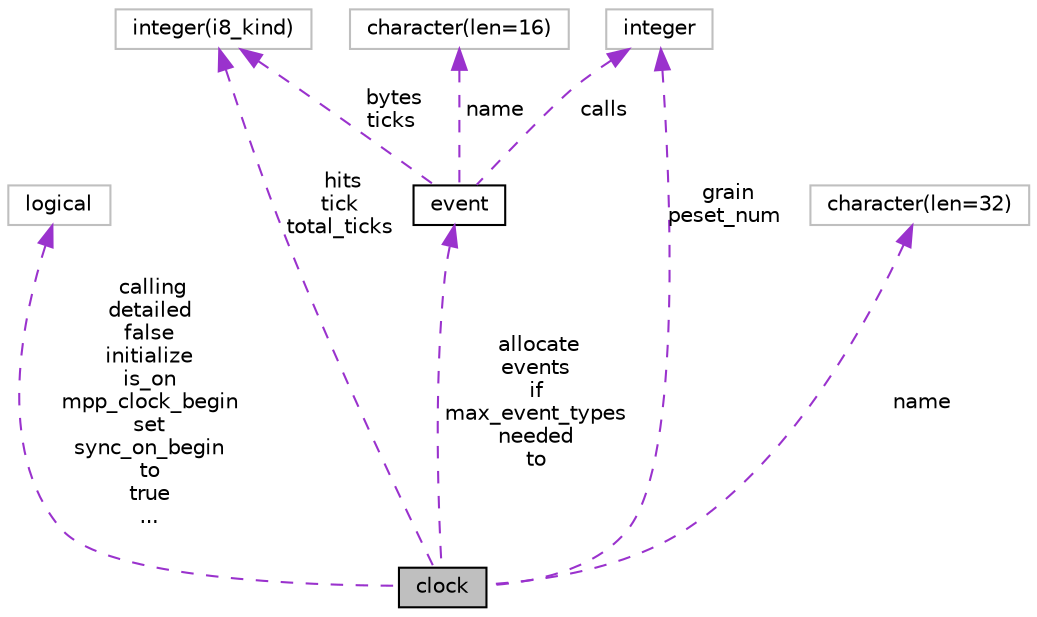 digraph "clock"
{
 // INTERACTIVE_SVG=YES
 // LATEX_PDF_SIZE
  edge [fontname="Helvetica",fontsize="10",labelfontname="Helvetica",labelfontsize="10"];
  node [fontname="Helvetica",fontsize="10",shape=record];
  Node1 [label="clock",height=0.2,width=0.4,color="black", fillcolor="grey75", style="filled", fontcolor="black",tooltip="a clock contains an array of event profiles for a region"];
  Node2 -> Node1 [dir="back",color="darkorchid3",fontsize="10",style="dashed",label=" calling\ndetailed\nfalse\ninitialize\nis_on\nmpp_clock_begin\nset\nsync_on_begin\nto\ntrue\n..." ,fontname="Helvetica"];
  Node2 [label="logical",height=0.2,width=0.4,color="grey75", fillcolor="white", style="filled",tooltip=" "];
  Node3 -> Node1 [dir="back",color="darkorchid3",fontsize="10",style="dashed",label=" hits\ntick\ntotal_ticks" ,fontname="Helvetica"];
  Node3 [label="integer(i8_kind)",height=0.2,width=0.4,color="grey75", fillcolor="white", style="filled",tooltip=" "];
  Node4 -> Node1 [dir="back",color="darkorchid3",fontsize="10",style="dashed",label=" name" ,fontname="Helvetica"];
  Node4 [label="character(len=32)",height=0.2,width=0.4,color="grey75", fillcolor="white", style="filled",tooltip=" "];
  Node5 -> Node1 [dir="back",color="darkorchid3",fontsize="10",style="dashed",label=" allocate\nevents\nif\nmax_event_types\nneeded\nto" ,fontname="Helvetica"];
  Node5 [label="event",height=0.2,width=0.4,color="black", fillcolor="white", style="filled",URL="$group__mpp__mod.html#structmpp__mod_1_1event",tooltip="Communication event profile."];
  Node6 -> Node5 [dir="back",color="darkorchid3",fontsize="10",style="dashed",label=" name" ,fontname="Helvetica"];
  Node6 [label="character(len=16)",height=0.2,width=0.4,color="grey75", fillcolor="white", style="filled",tooltip=" "];
  Node3 -> Node5 [dir="back",color="darkorchid3",fontsize="10",style="dashed",label=" bytes\nticks" ,fontname="Helvetica"];
  Node7 -> Node5 [dir="back",color="darkorchid3",fontsize="10",style="dashed",label=" calls" ,fontname="Helvetica"];
  Node7 [label="integer",height=0.2,width=0.4,color="grey75", fillcolor="white", style="filled",tooltip=" "];
  Node7 -> Node1 [dir="back",color="darkorchid3",fontsize="10",style="dashed",label=" grain\npeset_num" ,fontname="Helvetica"];
}
